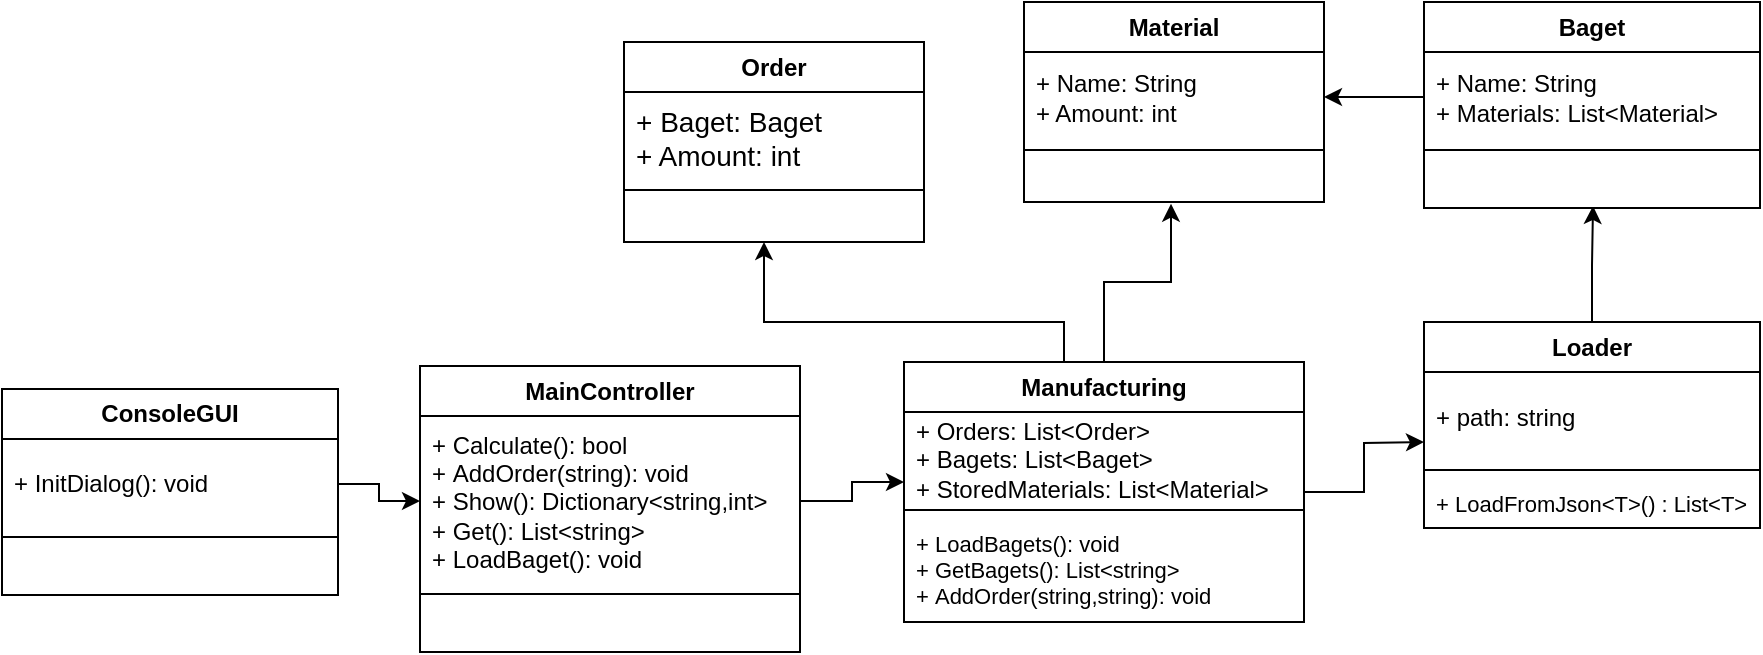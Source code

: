<mxfile version="13.1.3" type="device"><diagram id="gixPYQbDNd0P-7-E4hk2" name="Page-1"><mxGraphModel dx="1118" dy="548" grid="1" gridSize="10" guides="1" tooltips="1" connect="1" arrows="1" fold="1" page="1" pageScale="1" pageWidth="827" pageHeight="1169" math="0" shadow="0"><root><mxCell id="0"/><mxCell id="1" parent="0"/><mxCell id="QrpFCGQceoJPC8RXpPg0-50" style="edgeStyle=orthogonalEdgeStyle;rounded=0;orthogonalLoop=1;jettySize=auto;html=1;" parent="1" source="QrpFCGQceoJPC8RXpPg0-42" edge="1"><mxGeometry relative="1" as="geometry"><mxPoint x="1040" y="480" as="targetPoint"/></mxGeometry></mxCell><mxCell id="QrpFCGQceoJPC8RXpPg0-54" style="edgeStyle=orthogonalEdgeStyle;rounded=0;orthogonalLoop=1;jettySize=auto;html=1;entryX=0.49;entryY=1.039;entryDx=0;entryDy=0;entryPerimeter=0;" parent="1" source="QrpFCGQceoJPC8RXpPg0-42" target="QrpFCGQceoJPC8RXpPg0-8" edge="1"><mxGeometry relative="1" as="geometry"/></mxCell><mxCell id="QrpFCGQceoJPC8RXpPg0-55" style="edgeStyle=orthogonalEdgeStyle;rounded=0;orthogonalLoop=1;jettySize=auto;html=1;" parent="1" source="QrpFCGQceoJPC8RXpPg0-42" edge="1"><mxGeometry relative="1" as="geometry"><mxPoint x="710" y="380" as="targetPoint"/><Array as="points"><mxPoint x="860" y="420"/><mxPoint x="710" y="420"/></Array></mxGeometry></mxCell><mxCell id="QrpFCGQceoJPC8RXpPg0-42" value="Manufacturing" style="html=1;whiteSpace=wrap;swimlane;childLayout=stackLayout;horizontal=1;startSize=25;horizontalStack=0;resizeParent=1;resizeParentMax=0;resizeLast=0;collapsible=0;marginBottom=0;swimlaneFillColor=#ffffff;startSize=25;fontSize=12;fontColor=#000000;spacing=0;strokeOpacity=100;" parent="1" vertex="1"><mxGeometry x="780" y="440" width="200" height="130" as="geometry"/></mxCell><mxCell id="QrpFCGQceoJPC8RXpPg0-43" value="+ Orders: List&amp;lt;Order&amp;gt;&lt;br&gt;+&amp;nbsp;Bagets: List&amp;lt;Baget&amp;gt;&lt;br&gt;+&amp;nbsp;StoredMaterials: List&amp;lt;Material&amp;gt;" style="part=1;html=1;resizeHeight=0;strokeColor=none;fillColor=none;align=left;verticalAlign=middle;spacingLeft=4;spacingRight=4;overflow=hidden;rotatable=0;points=[[0,0.5],[1,0.5]];portConstraint=eastwest;swimlaneFillColor=#ffffff;strokeOpacity=100;fontSize=12;fontColor=#000000;" parent="QrpFCGQceoJPC8RXpPg0-42" vertex="1"><mxGeometry y="25" width="200" height="45" as="geometry"/></mxCell><mxCell id="QrpFCGQceoJPC8RXpPg0-44" value="" style="line;strokeWidth=1;fillColor=none;align=left;verticalAlign=middle;spacingTop=-1;spacingLeft=3;spacingRight=3;rotatable=0;labelPosition=right;points=[];portConstraint=eastwest;" parent="QrpFCGQceoJPC8RXpPg0-42" vertex="1"><mxGeometry y="70" width="200" height="8" as="geometry"/></mxCell><mxCell id="QrpFCGQceoJPC8RXpPg0-45" value="+ LoadBagets(): void&lt;br&gt;+&amp;nbsp;GetBagets(): List&amp;lt;string&amp;gt;&lt;br&gt;+&amp;nbsp;AddOrder(string,string): void" style="part=1;html=1;resizeHeight=0;strokeColor=none;fillColor=none;align=left;verticalAlign=middle;spacingLeft=4;spacingRight=4;overflow=hidden;rotatable=0;points=[[0,0.5],[1,0.5]];portConstraint=eastwest;swimlaneFillColor=#ffffff;strokeOpacity=100;fontSize=11;" parent="QrpFCGQceoJPC8RXpPg0-42" vertex="1"><mxGeometry y="78" width="200" height="52" as="geometry"/></mxCell><mxCell id="QrpFCGQceoJPC8RXpPg0-52" style="edgeStyle=orthogonalEdgeStyle;rounded=0;orthogonalLoop=1;jettySize=auto;html=1;entryX=0.503;entryY=0.96;entryDx=0;entryDy=0;entryPerimeter=0;" parent="1" source="QrpFCGQceoJPC8RXpPg0-21" target="QrpFCGQceoJPC8RXpPg0-16" edge="1"><mxGeometry relative="1" as="geometry"><mxPoint x="1114" y="370" as="targetPoint"/></mxGeometry></mxCell><mxCell id="QrpFCGQceoJPC8RXpPg0-21" value="Loader" style="html=1;whiteSpace=wrap;swimlane;childLayout=stackLayout;horizontal=1;startSize=25;horizontalStack=0;resizeParent=1;resizeParentMax=0;resizeLast=0;collapsible=0;marginBottom=0;swimlaneFillColor=#ffffff;startSize=25;fontSize=12;fontColor=#000000;spacing=0;strokeOpacity=100;" parent="1" vertex="1"><mxGeometry x="1040" y="420" width="168" height="103" as="geometry"/></mxCell><mxCell id="QrpFCGQceoJPC8RXpPg0-22" value="+ path: string" style="part=1;html=1;resizeHeight=0;strokeColor=none;fillColor=none;align=left;verticalAlign=middle;spacingLeft=4;spacingRight=4;overflow=hidden;rotatable=0;points=[[0,0.5],[1,0.5]];portConstraint=eastwest;swimlaneFillColor=#ffffff;strokeOpacity=100;fontSize=12;fontColor=#000000;" parent="QrpFCGQceoJPC8RXpPg0-21" vertex="1"><mxGeometry y="25" width="168" height="45" as="geometry"/></mxCell><mxCell id="QrpFCGQceoJPC8RXpPg0-23" value="" style="line;strokeWidth=1;fillColor=none;align=left;verticalAlign=middle;spacingTop=-1;spacingLeft=3;spacingRight=3;rotatable=0;labelPosition=right;points=[];portConstraint=eastwest;" parent="QrpFCGQceoJPC8RXpPg0-21" vertex="1"><mxGeometry y="70" width="168" height="8" as="geometry"/></mxCell><mxCell id="QrpFCGQceoJPC8RXpPg0-24" value="+ LoadFromJson&amp;lt;T&amp;gt;() :&amp;nbsp;List&amp;lt;T&amp;gt;" style="part=1;html=1;resizeHeight=0;strokeColor=none;fillColor=none;align=left;verticalAlign=middle;spacingLeft=4;spacingRight=4;overflow=hidden;rotatable=0;points=[[0,0.5],[1,0.5]];portConstraint=eastwest;swimlaneFillColor=#ffffff;strokeOpacity=100;fontSize=11;" parent="QrpFCGQceoJPC8RXpPg0-21" vertex="1"><mxGeometry y="78" width="168" height="25" as="geometry"/></mxCell><mxCell id="QrpFCGQceoJPC8RXpPg0-13" value="Baget" style="html=1;whiteSpace=wrap;swimlane;childLayout=stackLayout;horizontal=1;startSize=25;horizontalStack=0;resizeParent=1;resizeParentMax=0;resizeLast=0;collapsible=0;marginBottom=0;swimlaneFillColor=#ffffff;startSize=25;fontSize=12;fontColor=#000000;spacing=0;strokeOpacity=100;" parent="1" vertex="1"><mxGeometry x="1040" y="260" width="168" height="103" as="geometry"/></mxCell><mxCell id="QrpFCGQceoJPC8RXpPg0-14" value="+ Name: String&lt;br&gt;+ Materials: List&amp;lt;Material&amp;gt; " style="part=1;html=1;resizeHeight=0;strokeColor=none;fillColor=none;align=left;verticalAlign=middle;spacingLeft=4;spacingRight=4;overflow=hidden;rotatable=0;points=[[0,0.5],[1,0.5]];portConstraint=eastwest;swimlaneFillColor=#ffffff;strokeOpacity=100;fontSize=12;fontColor=#000000;" parent="QrpFCGQceoJPC8RXpPg0-13" vertex="1"><mxGeometry y="25" width="168" height="45" as="geometry"/></mxCell><mxCell id="QrpFCGQceoJPC8RXpPg0-15" value="" style="line;strokeWidth=1;fillColor=none;align=left;verticalAlign=middle;spacingTop=-1;spacingLeft=3;spacingRight=3;rotatable=0;labelPosition=right;points=[];portConstraint=eastwest;" parent="QrpFCGQceoJPC8RXpPg0-13" vertex="1"><mxGeometry y="70" width="168" height="8" as="geometry"/></mxCell><mxCell id="QrpFCGQceoJPC8RXpPg0-16" value="" style="part=1;html=1;resizeHeight=0;strokeColor=none;fillColor=none;align=left;verticalAlign=middle;spacingLeft=4;spacingRight=4;overflow=hidden;rotatable=0;points=[[0,0.5],[1,0.5]];portConstraint=eastwest;swimlaneFillColor=#ffffff;strokeOpacity=100;fontSize=11;" parent="QrpFCGQceoJPC8RXpPg0-13" vertex="1"><mxGeometry y="78" width="168" height="25" as="geometry"/></mxCell><mxCell id="QrpFCGQceoJPC8RXpPg0-5" value="Material" style="html=1;whiteSpace=wrap;swimlane;childLayout=stackLayout;horizontal=1;startSize=26;horizontalStack=0;resizeParent=1;resizeParentMax=0;resizeLast=0;collapsible=0;marginBottom=0;swimlaneFillColor=#ffffff;startSize=25;fontSize=12;fontColor=#000000;spacing=0;strokeOpacity=100;" parent="1" vertex="1"><mxGeometry x="840" y="260" width="150" height="100" as="geometry"/></mxCell><mxCell id="QrpFCGQceoJPC8RXpPg0-6" value="+ Name: String&lt;br&gt;+ Amount: int" style="part=1;html=1;resizeHeight=0;strokeColor=none;fillColor=none;align=left;verticalAlign=middle;spacingLeft=4;spacingRight=4;overflow=hidden;rotatable=0;points=[[0,0.5],[1,0.5]];portConstraint=eastwest;swimlaneFillColor=#ffffff;strokeOpacity=100;fontSize=12;fontColor=#000000;" parent="QrpFCGQceoJPC8RXpPg0-5" vertex="1"><mxGeometry y="25" width="150" height="45" as="geometry"/></mxCell><mxCell id="QrpFCGQceoJPC8RXpPg0-7" value="" style="line;strokeWidth=1;fillColor=none;align=left;verticalAlign=middle;spacingTop=-1;spacingLeft=3;spacingRight=3;rotatable=0;labelPosition=right;points=[];portConstraint=eastwest;" parent="QrpFCGQceoJPC8RXpPg0-5" vertex="1"><mxGeometry y="70" width="150" height="8" as="geometry"/></mxCell><mxCell id="QrpFCGQceoJPC8RXpPg0-8" value="" style="part=1;html=1;resizeHeight=0;strokeColor=none;fillColor=none;align=left;verticalAlign=middle;spacingLeft=4;spacingRight=4;overflow=hidden;rotatable=0;points=[[0,0.5],[1,0.5]];portConstraint=eastwest;swimlaneFillColor=#ffffff;strokeOpacity=100;fontSize=11;" parent="QrpFCGQceoJPC8RXpPg0-5" vertex="1"><mxGeometry y="78" width="150" height="22" as="geometry"/></mxCell><mxCell id="QrpFCGQceoJPC8RXpPg0-53" style="edgeStyle=orthogonalEdgeStyle;rounded=0;orthogonalLoop=1;jettySize=auto;html=1;" parent="1" source="QrpFCGQceoJPC8RXpPg0-14" target="QrpFCGQceoJPC8RXpPg0-6" edge="1"><mxGeometry relative="1" as="geometry"/></mxCell><mxCell id="QrpFCGQceoJPC8RXpPg0-17" value="Order" style="html=1;whiteSpace=wrap;swimlane;childLayout=stackLayout;horizontal=1;startSize=26;horizontalStack=0;resizeParent=1;resizeParentMax=0;resizeLast=0;collapsible=0;marginBottom=0;swimlaneFillColor=#ffffff;startSize=25;fontSize=12;fontColor=#000000;spacing=0;strokeOpacity=100;" parent="1" vertex="1"><mxGeometry x="640" y="280" width="150" height="100" as="geometry"/></mxCell><mxCell id="QrpFCGQceoJPC8RXpPg0-18" value="&lt;span&gt;&lt;font style=&quot;font-size: 14px&quot;&gt;+ Baget: Baget&lt;br&gt;+ Amount: int&lt;/font&gt;&lt;/span&gt;" style="part=1;html=1;resizeHeight=0;strokeColor=none;fillColor=none;align=left;verticalAlign=middle;spacingLeft=4;spacingRight=4;overflow=hidden;rotatable=0;points=[[0,0.5],[1,0.5]];portConstraint=eastwest;swimlaneFillColor=#ffffff;strokeOpacity=100;fontSize=12;fontColor=#000000;" parent="QrpFCGQceoJPC8RXpPg0-17" vertex="1"><mxGeometry y="25" width="150" height="45" as="geometry"/></mxCell><mxCell id="QrpFCGQceoJPC8RXpPg0-19" value="" style="line;strokeWidth=1;fillColor=none;align=left;verticalAlign=middle;spacingTop=-1;spacingLeft=3;spacingRight=3;rotatable=0;labelPosition=right;points=[];portConstraint=eastwest;" parent="QrpFCGQceoJPC8RXpPg0-17" vertex="1"><mxGeometry y="70" width="150" height="8" as="geometry"/></mxCell><mxCell id="QrpFCGQceoJPC8RXpPg0-20" value="" style="part=1;html=1;resizeHeight=0;strokeColor=none;fillColor=none;align=left;verticalAlign=middle;spacingLeft=4;spacingRight=4;overflow=hidden;rotatable=0;points=[[0,0.5],[1,0.5]];portConstraint=eastwest;swimlaneFillColor=#ffffff;strokeOpacity=100;fontSize=11;" parent="QrpFCGQceoJPC8RXpPg0-17" vertex="1"><mxGeometry y="78" width="150" height="22" as="geometry"/></mxCell><mxCell id="Wa8WfH0spuzgScSYm4zu-1" value="MainController" style="html=1;whiteSpace=wrap;swimlane;childLayout=stackLayout;horizontal=1;startSize=25;horizontalStack=0;resizeParent=1;resizeParentMax=0;resizeLast=0;collapsible=0;marginBottom=0;swimlaneFillColor=#ffffff;startSize=25;fontSize=12;fontColor=#000000;spacing=0;strokeOpacity=100;" vertex="1" parent="1"><mxGeometry x="538" y="442" width="190" height="143" as="geometry"/></mxCell><mxCell id="Wa8WfH0spuzgScSYm4zu-2" value="+&amp;nbsp;Calculate(): bool&lt;br&gt;+&amp;nbsp;AddOrder(string): void&lt;br&gt;+ Show():&amp;nbsp;Dictionary&amp;lt;string,int&amp;gt;&lt;br&gt;+ Get():&amp;nbsp;List&amp;lt;string&amp;gt;&lt;br&gt;+&amp;nbsp;LoadBaget(): void" style="part=1;html=1;resizeHeight=0;strokeColor=none;fillColor=none;align=left;verticalAlign=middle;spacingLeft=4;spacingRight=4;overflow=hidden;rotatable=0;points=[[0,0.5],[1,0.5]];portConstraint=eastwest;swimlaneFillColor=#ffffff;strokeOpacity=100;fontSize=12;fontColor=#000000;" vertex="1" parent="Wa8WfH0spuzgScSYm4zu-1"><mxGeometry y="25" width="190" height="85" as="geometry"/></mxCell><mxCell id="Wa8WfH0spuzgScSYm4zu-3" value="" style="line;strokeWidth=1;fillColor=none;align=left;verticalAlign=middle;spacingTop=-1;spacingLeft=3;spacingRight=3;rotatable=0;labelPosition=right;points=[];portConstraint=eastwest;" vertex="1" parent="Wa8WfH0spuzgScSYm4zu-1"><mxGeometry y="110" width="190" height="8" as="geometry"/></mxCell><mxCell id="Wa8WfH0spuzgScSYm4zu-4" value="" style="part=1;html=1;resizeHeight=0;strokeColor=none;fillColor=none;align=left;verticalAlign=middle;spacingLeft=4;spacingRight=4;overflow=hidden;rotatable=0;points=[[0,0.5],[1,0.5]];portConstraint=eastwest;swimlaneFillColor=#ffffff;strokeOpacity=100;fontSize=11;" vertex="1" parent="Wa8WfH0spuzgScSYm4zu-1"><mxGeometry y="118" width="190" height="25" as="geometry"/></mxCell><mxCell id="QrpFCGQceoJPC8RXpPg0-25" value="ConsoleGUI" style="html=1;whiteSpace=wrap;swimlane;childLayout=stackLayout;horizontal=1;startSize=25;horizontalStack=0;resizeParent=1;resizeParentMax=0;resizeLast=0;collapsible=0;marginBottom=0;swimlaneFillColor=#ffffff;startSize=25;fontSize=12;fontColor=#000000;spacing=0;strokeOpacity=100;" parent="1" vertex="1"><mxGeometry x="329" y="453.5" width="168" height="103" as="geometry"/></mxCell><mxCell id="QrpFCGQceoJPC8RXpPg0-26" value="+&amp;nbsp;InitDialog(): void" style="part=1;html=1;resizeHeight=0;strokeColor=none;fillColor=none;align=left;verticalAlign=middle;spacingLeft=4;spacingRight=4;overflow=hidden;rotatable=0;points=[[0,0.5],[1,0.5]];portConstraint=eastwest;swimlaneFillColor=#ffffff;strokeOpacity=100;fontSize=12;fontColor=#000000;" parent="QrpFCGQceoJPC8RXpPg0-25" vertex="1"><mxGeometry y="25" width="168" height="45" as="geometry"/></mxCell><mxCell id="QrpFCGQceoJPC8RXpPg0-27" value="" style="line;strokeWidth=1;fillColor=none;align=left;verticalAlign=middle;spacingTop=-1;spacingLeft=3;spacingRight=3;rotatable=0;labelPosition=right;points=[];portConstraint=eastwest;" parent="QrpFCGQceoJPC8RXpPg0-25" vertex="1"><mxGeometry y="70" width="168" height="8" as="geometry"/></mxCell><mxCell id="QrpFCGQceoJPC8RXpPg0-28" value="" style="part=1;html=1;resizeHeight=0;strokeColor=none;fillColor=none;align=left;verticalAlign=middle;spacingLeft=4;spacingRight=4;overflow=hidden;rotatable=0;points=[[0,0.5],[1,0.5]];portConstraint=eastwest;swimlaneFillColor=#ffffff;strokeOpacity=100;fontSize=11;" parent="QrpFCGQceoJPC8RXpPg0-25" vertex="1"><mxGeometry y="78" width="168" height="25" as="geometry"/></mxCell><mxCell id="Wa8WfH0spuzgScSYm4zu-9" style="edgeStyle=orthogonalEdgeStyle;rounded=0;orthogonalLoop=1;jettySize=auto;html=1;entryX=0;entryY=0.5;entryDx=0;entryDy=0;" edge="1" parent="1" source="QrpFCGQceoJPC8RXpPg0-26" target="Wa8WfH0spuzgScSYm4zu-2"><mxGeometry relative="1" as="geometry"/></mxCell><mxCell id="Wa8WfH0spuzgScSYm4zu-10" style="edgeStyle=orthogonalEdgeStyle;rounded=0;orthogonalLoop=1;jettySize=auto;html=1;entryX=0;entryY=0.778;entryDx=0;entryDy=0;entryPerimeter=0;" edge="1" parent="1" source="Wa8WfH0spuzgScSYm4zu-2" target="QrpFCGQceoJPC8RXpPg0-43"><mxGeometry relative="1" as="geometry"/></mxCell></root></mxGraphModel></diagram></mxfile>